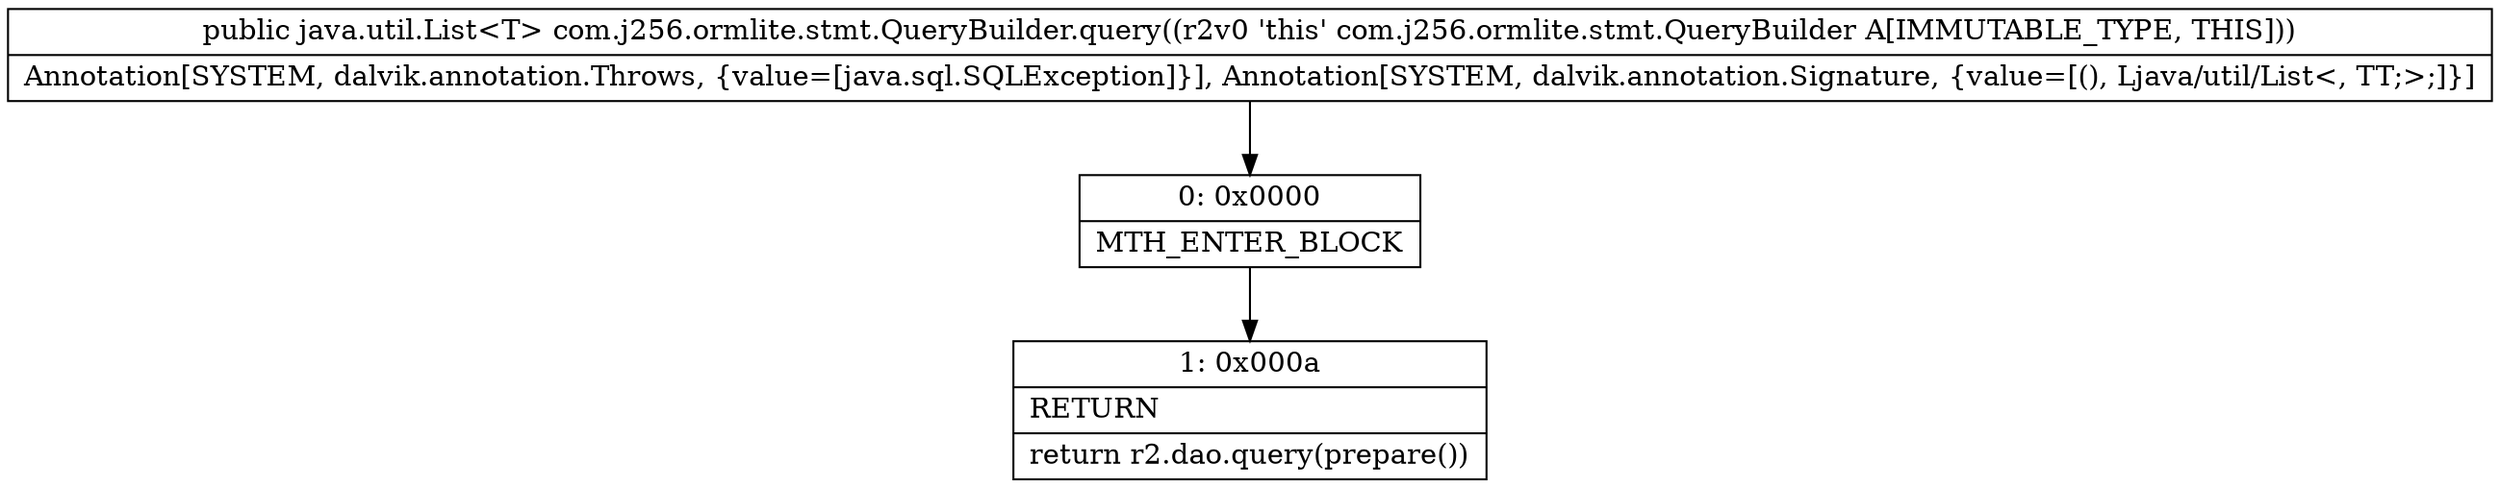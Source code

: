 digraph "CFG forcom.j256.ormlite.stmt.QueryBuilder.query()Ljava\/util\/List;" {
Node_0 [shape=record,label="{0\:\ 0x0000|MTH_ENTER_BLOCK\l}"];
Node_1 [shape=record,label="{1\:\ 0x000a|RETURN\l|return r2.dao.query(prepare())\l}"];
MethodNode[shape=record,label="{public java.util.List\<T\> com.j256.ormlite.stmt.QueryBuilder.query((r2v0 'this' com.j256.ormlite.stmt.QueryBuilder A[IMMUTABLE_TYPE, THIS]))  | Annotation[SYSTEM, dalvik.annotation.Throws, \{value=[java.sql.SQLException]\}], Annotation[SYSTEM, dalvik.annotation.Signature, \{value=[(), Ljava\/util\/List\<, TT;\>;]\}]\l}"];
MethodNode -> Node_0;
Node_0 -> Node_1;
}

